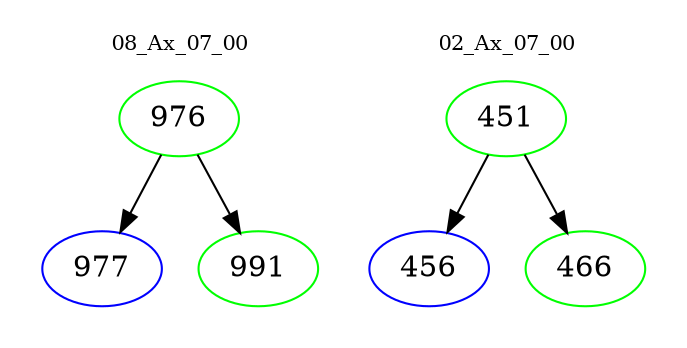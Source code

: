 digraph{
subgraph cluster_0 {
color = white
label = "08_Ax_07_00";
fontsize=10;
T0_976 [label="976", color="green"]
T0_976 -> T0_977 [color="black"]
T0_977 [label="977", color="blue"]
T0_976 -> T0_991 [color="black"]
T0_991 [label="991", color="green"]
}
subgraph cluster_1 {
color = white
label = "02_Ax_07_00";
fontsize=10;
T1_451 [label="451", color="green"]
T1_451 -> T1_456 [color="black"]
T1_456 [label="456", color="blue"]
T1_451 -> T1_466 [color="black"]
T1_466 [label="466", color="green"]
}
}
